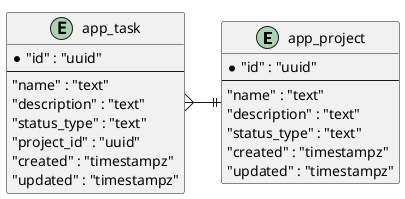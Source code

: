 @startuml 
left to right direction 
'!pragma graphviz_dot jdot 
!pragma layout smetana 
entity "app_project" {
    *"id" : "uuid"
---
    "name" : "text"
    "description" : "text"
    "status_type" : "text"
    "created" : "timestampz"
    "updated" : "timestampz"
}

entity "app_task" {
    *"id" : "uuid"
---
    "name" : "text"
    "description" : "text"
    "status_type" : "text"
    "project_id" : "uuid"
    "created" : "timestampz"
    "updated" : "timestampz"
}

"app_task" }--|| "app_project"

@enduml

